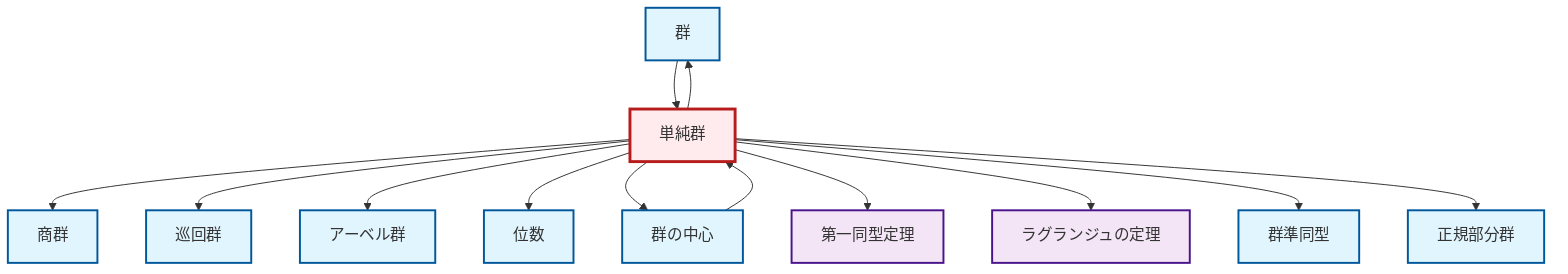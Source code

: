 graph TD
    classDef definition fill:#e1f5fe,stroke:#01579b,stroke-width:2px
    classDef theorem fill:#f3e5f5,stroke:#4a148c,stroke-width:2px
    classDef axiom fill:#fff3e0,stroke:#e65100,stroke-width:2px
    classDef example fill:#e8f5e9,stroke:#1b5e20,stroke-width:2px
    classDef current fill:#ffebee,stroke:#b71c1c,stroke-width:3px
    def-group["群"]:::definition
    def-cyclic-group["巡回群"]:::definition
    def-normal-subgroup["正規部分群"]:::definition
    def-quotient-group["商群"]:::definition
    thm-lagrange["ラグランジュの定理"]:::theorem
    def-order["位数"]:::definition
    def-abelian-group["アーベル群"]:::definition
    def-homomorphism["群準同型"]:::definition
    def-simple-group["単純群"]:::definition
    thm-first-isomorphism["第一同型定理"]:::theorem
    def-center-of-group["群の中心"]:::definition
    def-center-of-group --> def-simple-group
    def-simple-group --> def-quotient-group
    def-simple-group --> def-cyclic-group
    def-simple-group --> def-abelian-group
    def-simple-group --> def-order
    def-group --> def-simple-group
    def-simple-group --> def-center-of-group
    def-simple-group --> thm-first-isomorphism
    def-simple-group --> thm-lagrange
    def-simple-group --> def-homomorphism
    def-simple-group --> def-group
    def-simple-group --> def-normal-subgroup
    class def-simple-group current